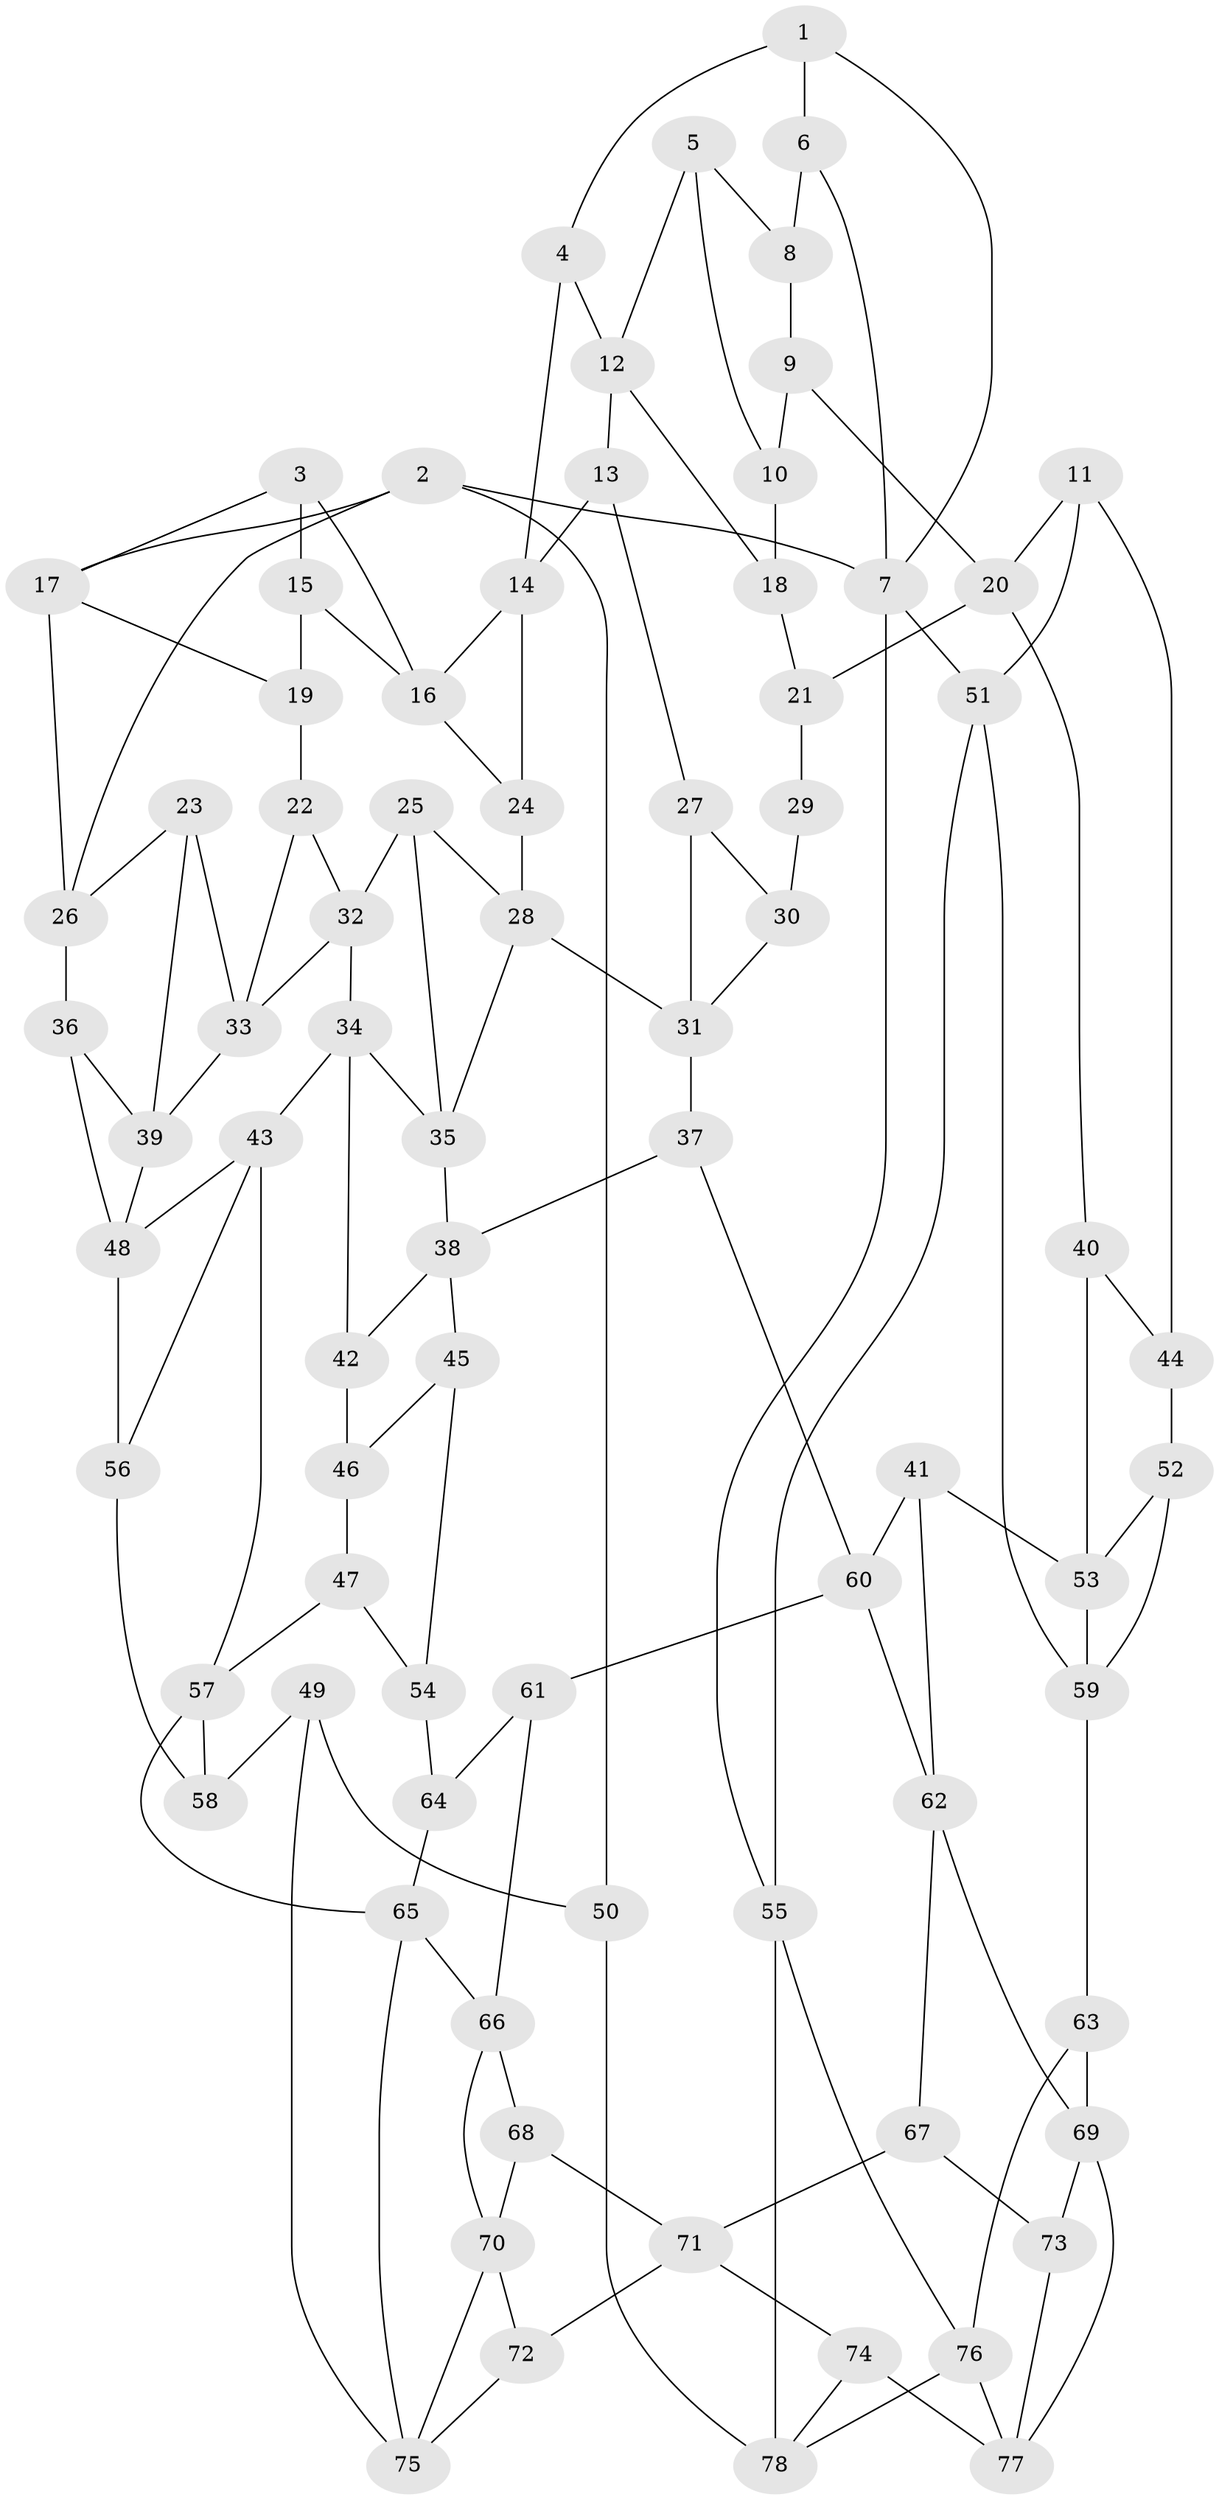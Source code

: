 // original degree distribution, {3: 0.015503875968992248, 4: 0.23255813953488372, 6: 0.20930232558139536, 5: 0.5426356589147286}
// Generated by graph-tools (version 1.1) at 2025/38/03/04/25 23:38:24]
// undirected, 78 vertices, 134 edges
graph export_dot {
  node [color=gray90,style=filled];
  1;
  2;
  3;
  4;
  5;
  6;
  7;
  8;
  9;
  10;
  11;
  12;
  13;
  14;
  15;
  16;
  17;
  18;
  19;
  20;
  21;
  22;
  23;
  24;
  25;
  26;
  27;
  28;
  29;
  30;
  31;
  32;
  33;
  34;
  35;
  36;
  37;
  38;
  39;
  40;
  41;
  42;
  43;
  44;
  45;
  46;
  47;
  48;
  49;
  50;
  51;
  52;
  53;
  54;
  55;
  56;
  57;
  58;
  59;
  60;
  61;
  62;
  63;
  64;
  65;
  66;
  67;
  68;
  69;
  70;
  71;
  72;
  73;
  74;
  75;
  76;
  77;
  78;
  1 -- 4 [weight=1.0];
  1 -- 6 [weight=1.0];
  1 -- 7 [weight=1.0];
  2 -- 7 [weight=1.0];
  2 -- 17 [weight=1.0];
  2 -- 26 [weight=1.0];
  2 -- 50 [weight=1.0];
  3 -- 15 [weight=1.0];
  3 -- 16 [weight=1.0];
  3 -- 17 [weight=1.0];
  4 -- 12 [weight=1.0];
  4 -- 14 [weight=1.0];
  5 -- 8 [weight=1.0];
  5 -- 10 [weight=1.0];
  5 -- 12 [weight=1.0];
  6 -- 7 [weight=1.0];
  6 -- 8 [weight=2.0];
  7 -- 51 [weight=1.0];
  7 -- 55 [weight=1.0];
  8 -- 9 [weight=1.0];
  9 -- 10 [weight=1.0];
  9 -- 20 [weight=1.0];
  10 -- 18 [weight=2.0];
  11 -- 20 [weight=1.0];
  11 -- 44 [weight=1.0];
  11 -- 51 [weight=1.0];
  12 -- 13 [weight=1.0];
  12 -- 18 [weight=1.0];
  13 -- 14 [weight=1.0];
  13 -- 27 [weight=1.0];
  14 -- 16 [weight=1.0];
  14 -- 24 [weight=1.0];
  15 -- 16 [weight=1.0];
  15 -- 19 [weight=2.0];
  16 -- 24 [weight=1.0];
  17 -- 19 [weight=1.0];
  17 -- 26 [weight=1.0];
  18 -- 21 [weight=1.0];
  19 -- 22 [weight=1.0];
  20 -- 21 [weight=1.0];
  20 -- 40 [weight=1.0];
  21 -- 29 [weight=1.0];
  22 -- 32 [weight=1.0];
  22 -- 33 [weight=1.0];
  23 -- 26 [weight=1.0];
  23 -- 33 [weight=1.0];
  23 -- 39 [weight=1.0];
  24 -- 28 [weight=1.0];
  25 -- 28 [weight=1.0];
  25 -- 32 [weight=1.0];
  25 -- 35 [weight=1.0];
  26 -- 36 [weight=1.0];
  27 -- 30 [weight=1.0];
  27 -- 31 [weight=1.0];
  28 -- 31 [weight=1.0];
  28 -- 35 [weight=1.0];
  29 -- 30 [weight=2.0];
  30 -- 31 [weight=1.0];
  31 -- 37 [weight=1.0];
  32 -- 33 [weight=1.0];
  32 -- 34 [weight=1.0];
  33 -- 39 [weight=1.0];
  34 -- 35 [weight=1.0];
  34 -- 42 [weight=1.0];
  34 -- 43 [weight=1.0];
  35 -- 38 [weight=1.0];
  36 -- 39 [weight=1.0];
  36 -- 48 [weight=1.0];
  37 -- 38 [weight=1.0];
  37 -- 60 [weight=1.0];
  38 -- 42 [weight=1.0];
  38 -- 45 [weight=1.0];
  39 -- 48 [weight=1.0];
  40 -- 44 [weight=1.0];
  40 -- 53 [weight=1.0];
  41 -- 53 [weight=1.0];
  41 -- 60 [weight=1.0];
  41 -- 62 [weight=1.0];
  42 -- 46 [weight=2.0];
  43 -- 48 [weight=1.0];
  43 -- 56 [weight=1.0];
  43 -- 57 [weight=1.0];
  44 -- 52 [weight=2.0];
  45 -- 46 [weight=1.0];
  45 -- 54 [weight=1.0];
  46 -- 47 [weight=1.0];
  47 -- 54 [weight=1.0];
  47 -- 57 [weight=1.0];
  48 -- 56 [weight=1.0];
  49 -- 50 [weight=1.0];
  49 -- 58 [weight=1.0];
  49 -- 75 [weight=1.0];
  50 -- 78 [weight=2.0];
  51 -- 55 [weight=1.0];
  51 -- 59 [weight=1.0];
  52 -- 53 [weight=1.0];
  52 -- 59 [weight=1.0];
  53 -- 59 [weight=1.0];
  54 -- 64 [weight=2.0];
  55 -- 76 [weight=1.0];
  55 -- 78 [weight=1.0];
  56 -- 58 [weight=2.0];
  57 -- 58 [weight=1.0];
  57 -- 65 [weight=1.0];
  59 -- 63 [weight=1.0];
  60 -- 61 [weight=1.0];
  60 -- 62 [weight=1.0];
  61 -- 64 [weight=1.0];
  61 -- 66 [weight=1.0];
  62 -- 67 [weight=1.0];
  62 -- 69 [weight=1.0];
  63 -- 69 [weight=1.0];
  63 -- 76 [weight=1.0];
  64 -- 65 [weight=1.0];
  65 -- 66 [weight=1.0];
  65 -- 75 [weight=1.0];
  66 -- 68 [weight=1.0];
  66 -- 70 [weight=1.0];
  67 -- 71 [weight=1.0];
  67 -- 73 [weight=2.0];
  68 -- 70 [weight=1.0];
  68 -- 71 [weight=1.0];
  69 -- 73 [weight=1.0];
  69 -- 77 [weight=1.0];
  70 -- 72 [weight=1.0];
  70 -- 75 [weight=1.0];
  71 -- 72 [weight=1.0];
  71 -- 74 [weight=1.0];
  72 -- 75 [weight=1.0];
  73 -- 77 [weight=1.0];
  74 -- 77 [weight=1.0];
  74 -- 78 [weight=1.0];
  76 -- 77 [weight=1.0];
  76 -- 78 [weight=1.0];
}
